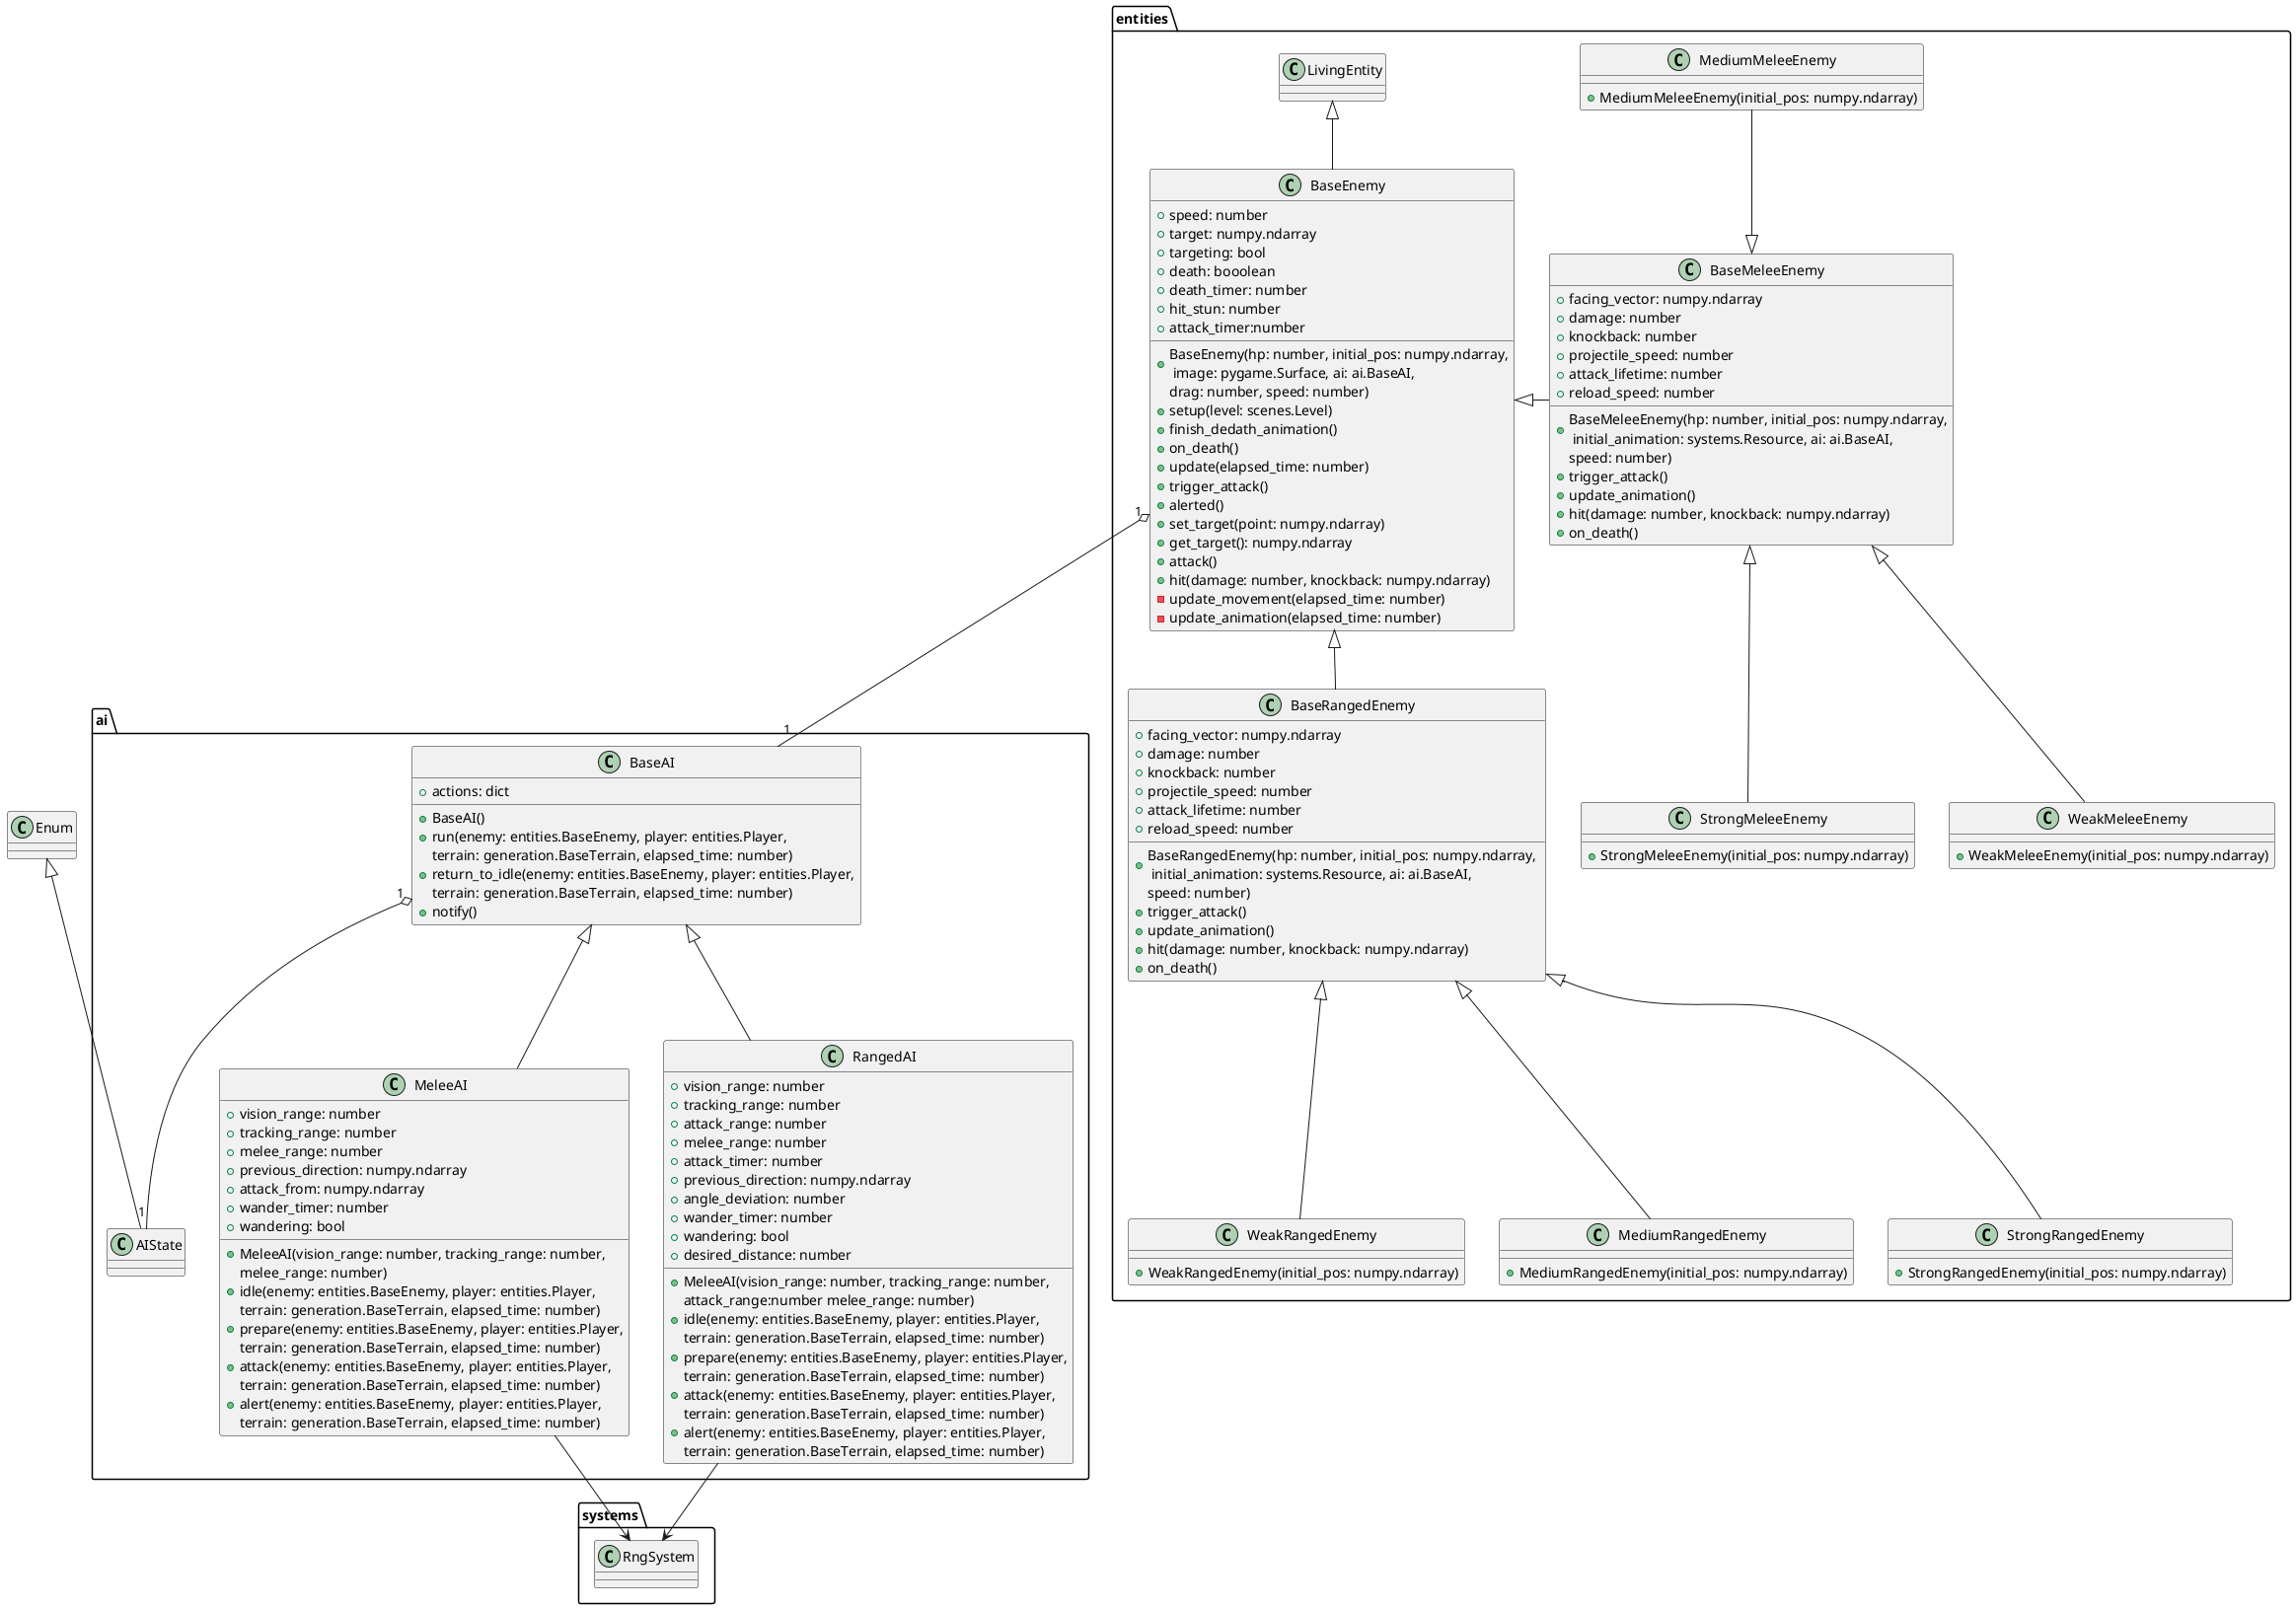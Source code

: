 
@startuml enemies


class ai.BaseAI{
    + actions: dict

    + BaseAI()
    + run(enemy: entities.BaseEnemy, player: entities.Player, 
        terrain: generation.BaseTerrain, elapsed_time: number)
    + return_to_idle(enemy: entities.BaseEnemy, player: entities.Player, 
        terrain: generation.BaseTerrain, elapsed_time: number)
    + notify()
}
ai.BaseAI "1" o-- "1" ai.AIState


class ai.MeleeAI extends ai.BaseAI{
    + vision_range: number
    + tracking_range: number
    + melee_range: number
    + previous_direction: numpy.ndarray
    + attack_from: numpy.ndarray
    + wander_timer: number
    + wandering: bool

    + MeleeAI(vision_range: number, tracking_range: number,
         melee_range: number)
    + idle(enemy: entities.BaseEnemy, player: entities.Player, 
        terrain: generation.BaseTerrain, elapsed_time: number)
    + prepare(enemy: entities.BaseEnemy, player: entities.Player, 
        terrain: generation.BaseTerrain, elapsed_time: number)
    + attack(enemy: entities.BaseEnemy, player: entities.Player, 
        terrain: generation.BaseTerrain, elapsed_time: number)
    + alert(enemy: entities.BaseEnemy, player: entities.Player, 
        terrain: generation.BaseTerrain, elapsed_time: number)
}

ai.MeleeAI --> systems.RngSystem

class ai.RangedAI extends ai.BaseAI{
    + vision_range: number
    + tracking_range: number
    + attack_range: number
    + melee_range: number
    + attack_timer: number
    + previous_direction: numpy.ndarray
    + angle_deviation: number
    + wander_timer: number
    + wandering: bool
    + desired_distance: number

    + MeleeAI(vision_range: number, tracking_range: number,
        attack_range:number melee_range: number)
    + idle(enemy: entities.BaseEnemy, player: entities.Player, 
        terrain: generation.BaseTerrain, elapsed_time: number)
    + prepare(enemy: entities.BaseEnemy, player: entities.Player, 
        terrain: generation.BaseTerrain, elapsed_time: number)
    + attack(enemy: entities.BaseEnemy, player: entities.Player, 
        terrain: generation.BaseTerrain, elapsed_time: number)
    + alert(enemy: entities.BaseEnemy, player: entities.Player, 
        terrain: generation.BaseTerrain, elapsed_time: number)
}

ai.RangedAI --> systems.RngSystem


class ai.AIState extends Enum{}

class entities.BaseEnemy extends entities.LivingEntity{
    + speed: number
    + target: numpy.ndarray
    + targeting: bool
    + death: booolean
    + death_timer: number
    + hit_stun: number
    + attack_timer:number

    + BaseEnemy(hp: number, initial_pos: numpy.ndarray,\n image: pygame.Surface, ai: ai.BaseAI,
        drag: number, speed: number)
    + setup(level: scenes.Level)
    + finish_dedath_animation()
    + on_death()
    + update(elapsed_time: number)
    + trigger_attack()
    + alerted()
    + set_target(point: numpy.ndarray)
    + get_target(): numpy.ndarray
    + attack()
    + hit(damage: number, knockback: numpy.ndarray)
    - update_movement(elapsed_time: number)
    - update_animation(elapsed_time: number)
}

entities.BaseEnemy "1" o-down- "1" ai.BaseAI

class entities.BaseRangedEnemy extends entities.BaseEnemy{
    + facing_vector: numpy.ndarray
    + damage: number
    + knockback: number
    + projectile_speed: number
    + attack_lifetime: number
    + reload_speed: number

    + BaseRangedEnemy(hp: number, initial_pos: numpy.ndarray, \n initial_animation: systems.Resource, ai: ai.BaseAI,
        speed: number)
    + trigger_attack()
    + update_animation()
    + hit(damage: number, knockback: numpy.ndarray)
    + on_death()
}


class entities.WeakRangedEnemy extends entities.BaseRangedEnemy{
    + WeakRangedEnemy(initial_pos: numpy.ndarray)
}

class entities.MediumRangedEnemy extends entities.BaseRangedEnemy{
    + MediumRangedEnemy(initial_pos: numpy.ndarray)
}

class entities.StrongRangedEnemy extends entities.BaseRangedEnemy{
    + StrongRangedEnemy(initial_pos: numpy.ndarray)
}

class entities.BaseMeleeEnemy{
    + facing_vector: numpy.ndarray
    + damage: number
    + knockback: number
    + projectile_speed: number
    + attack_lifetime: number
    + reload_speed: number

    + BaseMeleeEnemy(hp: number, initial_pos: numpy.ndarray,\n initial_animation: systems.Resource, ai: ai.BaseAI,
        speed: number)
    + trigger_attack()
    + update_animation()
    + hit(damage: number, knockback: numpy.ndarray)
    + on_death()
}

entities.BaseMeleeEnemy -left-|> entities.BaseEnemy

class entities.WeakMeleeEnemy extends entities.BaseMeleeEnemy{
    + WeakMeleeEnemy(initial_pos: numpy.ndarray)
}

class entities.MediumMeleeEnemy{
    + MediumMeleeEnemy(initial_pos: numpy.ndarray)
}

entities.MediumMeleeEnemy -down-|> entities.BaseMeleeEnemy

class entities.StrongMeleeEnemy extends entities.BaseMeleeEnemy{
    + StrongMeleeEnemy(initial_pos: numpy.ndarray)
}



@enduml